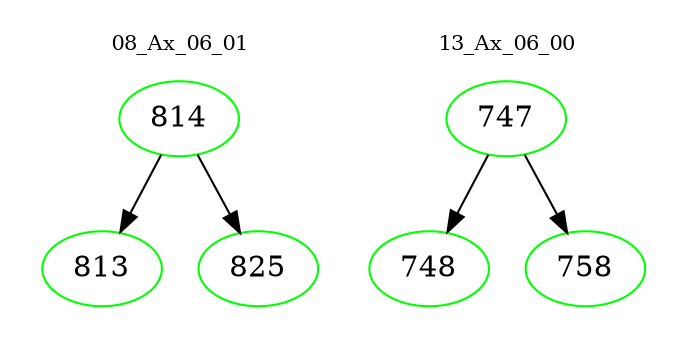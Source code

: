 digraph{
subgraph cluster_0 {
color = white
label = "08_Ax_06_01";
fontsize=10;
T0_814 [label="814", color="green"]
T0_814 -> T0_813 [color="black"]
T0_813 [label="813", color="green"]
T0_814 -> T0_825 [color="black"]
T0_825 [label="825", color="green"]
}
subgraph cluster_1 {
color = white
label = "13_Ax_06_00";
fontsize=10;
T1_747 [label="747", color="green"]
T1_747 -> T1_748 [color="black"]
T1_748 [label="748", color="green"]
T1_747 -> T1_758 [color="black"]
T1_758 [label="758", color="green"]
}
}
